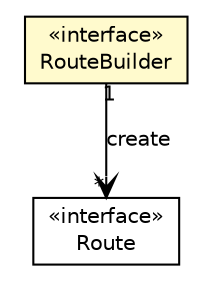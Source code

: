 #!/usr/local/bin/dot
#
# Class diagram 
# Generated by UMLGraph version R5_6-24-gf6e263 (http://www.umlgraph.org/)
#

digraph G {
	edge [fontname="Helvetica",fontsize=10,labelfontname="Helvetica",labelfontsize=10];
	node [fontname="Helvetica",fontsize=10,shape=plaintext];
	nodesep=0.25;
	ranksep=0.5;
	// io.werval.api.routes.Route
	c36537 [label=<<table title="io.werval.api.routes.Route" border="0" cellborder="1" cellspacing="0" cellpadding="2" port="p" href="./Route.html">
		<tr><td><table border="0" cellspacing="0" cellpadding="1">
<tr><td align="center" balign="center"> &#171;interface&#187; </td></tr>
<tr><td align="center" balign="center"> Route </td></tr>
		</table></td></tr>
		</table>>, URL="./Route.html", fontname="Helvetica", fontcolor="black", fontsize=10.0];
	// io.werval.api.routes.RouteBuilder
	c36538 [label=<<table title="io.werval.api.routes.RouteBuilder" border="0" cellborder="1" cellspacing="0" cellpadding="2" port="p" bgcolor="lemonChiffon" href="./RouteBuilder.html">
		<tr><td><table border="0" cellspacing="0" cellpadding="1">
<tr><td align="center" balign="center"> &#171;interface&#187; </td></tr>
<tr><td align="center" balign="center"> RouteBuilder </td></tr>
		</table></td></tr>
		</table>>, URL="./RouteBuilder.html", fontname="Helvetica", fontcolor="black", fontsize=10.0];
	// io.werval.api.routes.RouteBuilder NAVASSOC io.werval.api.routes.Route
	c36538:p -> c36537:p [taillabel="1", label="create", headlabel="*", fontname="Helvetica", fontcolor="black", fontsize=10.0, color="black", arrowhead=open];
}

